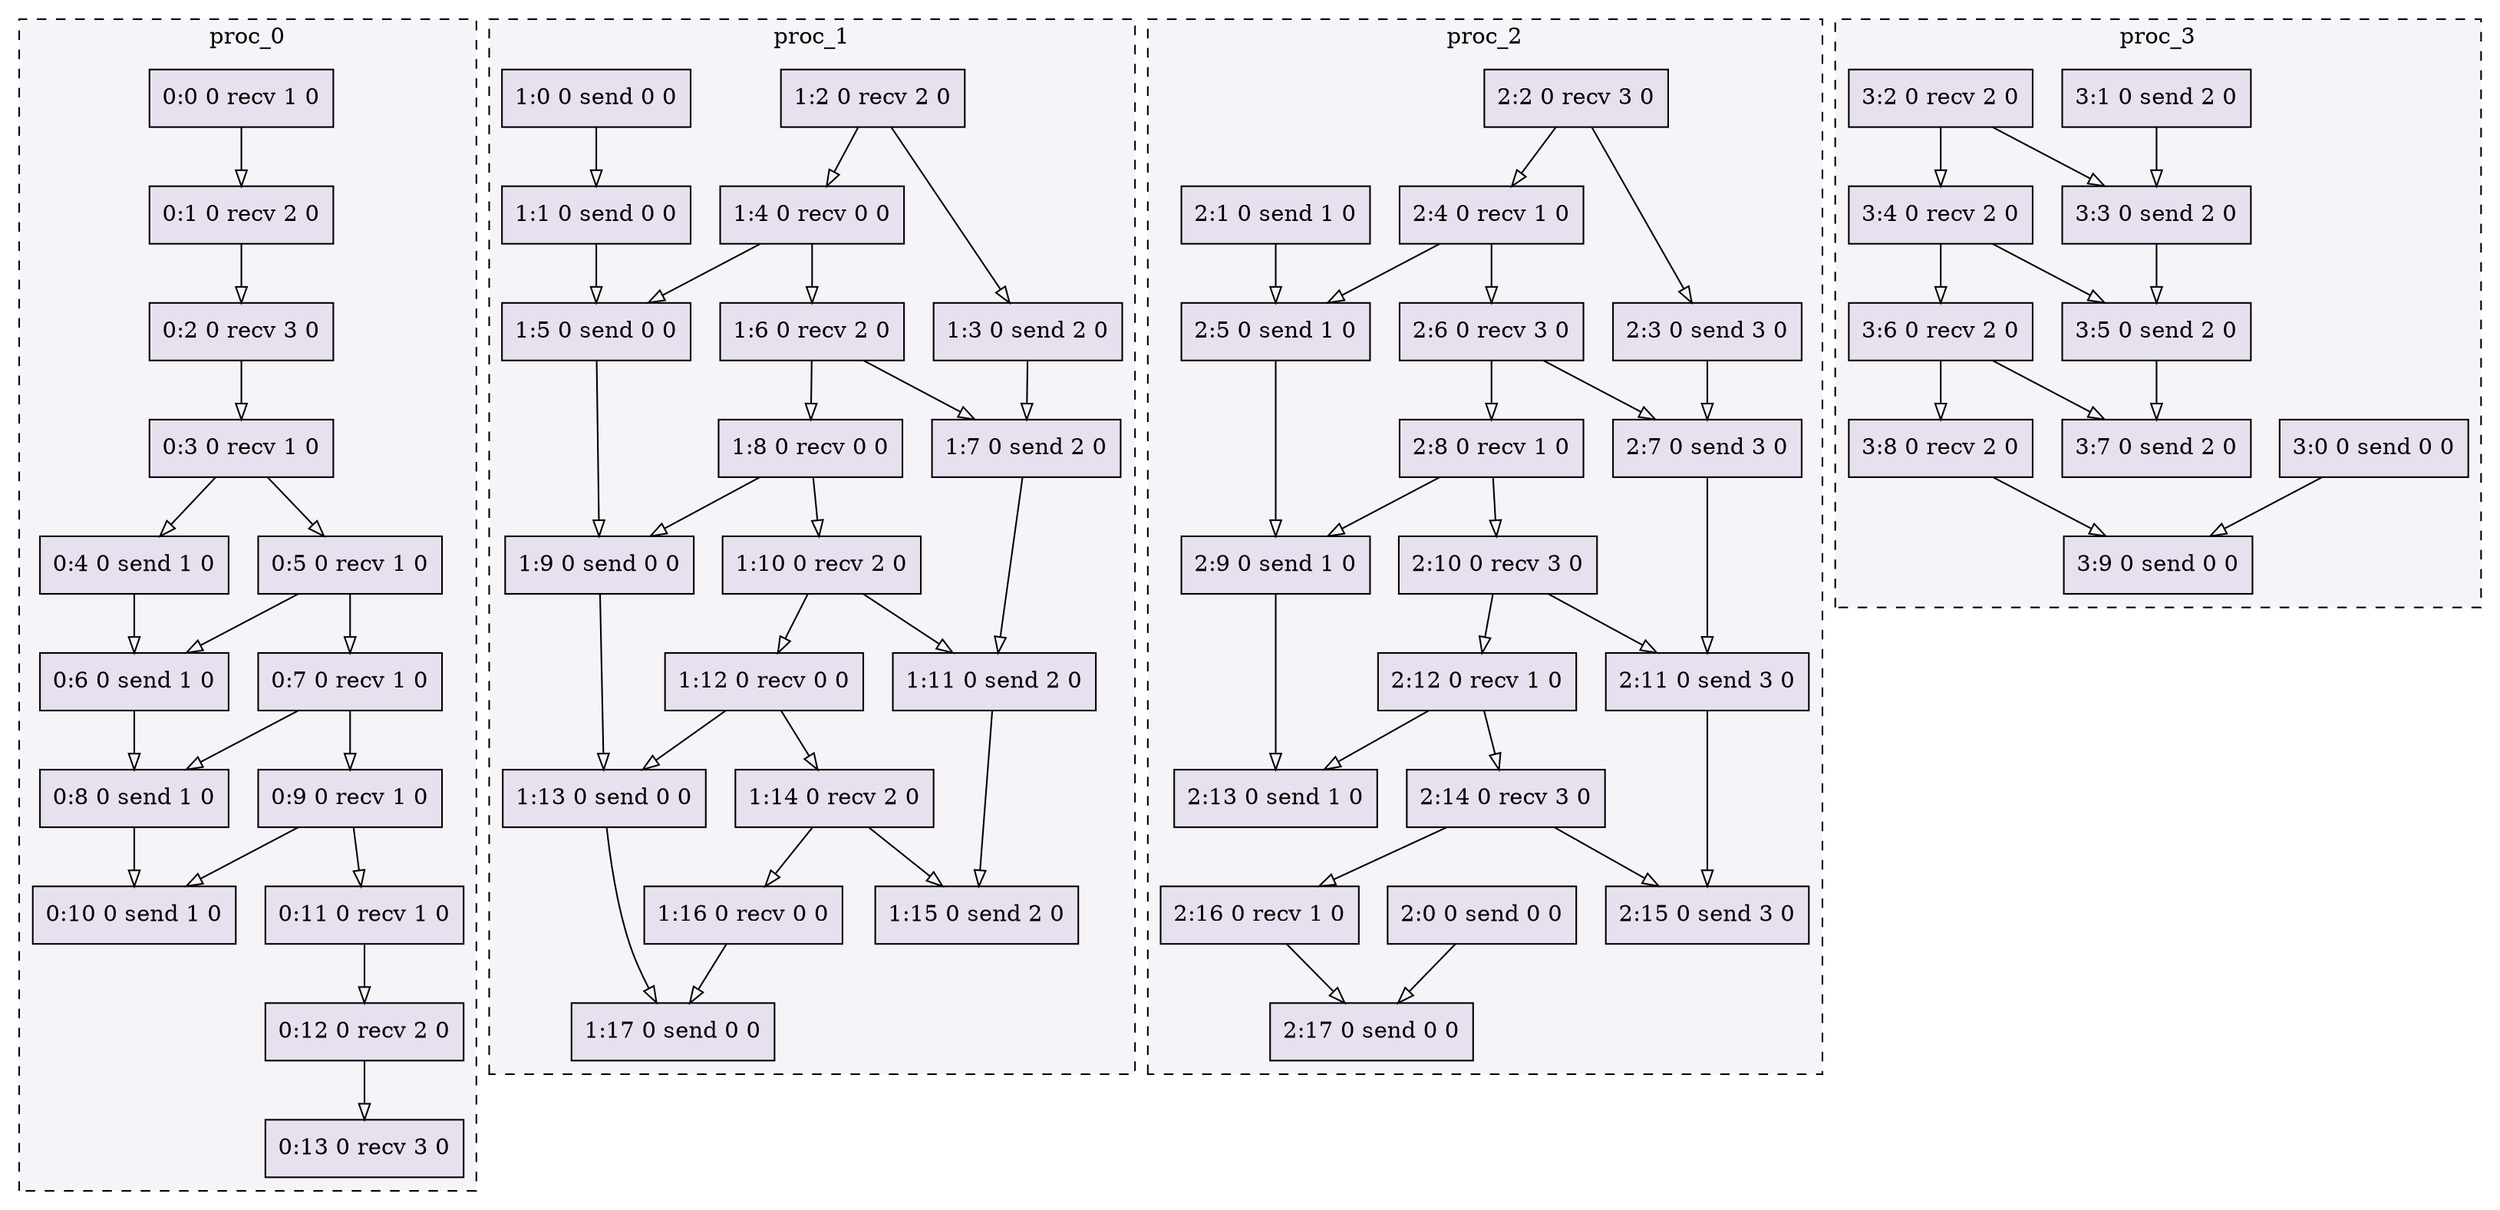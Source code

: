 digraph{node[shape=record style=filled colorscheme=purd9 fillcolor=2];subgraph cluster0{style=dashed;colorscheme=purd9;bgcolor=1;edge[arrowhead=empty];label=proc_0;0[label="0:0 0 recv 1 0"];1[label="0:1 0 recv 2 0"];2[label="0:2 0 recv 3 0"];3[label="0:3 0 recv 1 0"];4[label="0:4 0 send 1 0"];5[label="0:5 0 recv 1 0"];6[label="0:6 0 send 1 0"];7[label="0:7 0 recv 1 0"];8[label="0:8 0 send 1 0"];9[label="0:9 0 recv 1 0"];10[label="0:10 0 send 1 0"];11[label="0:11 0 recv 1 0"];12[label="0:12 0 recv 2 0"];13[label="0:13 0 recv 3 0"];0->1;1->2;2->3;3->4;3->5;5->6;4->6;5->7;7->8;6->8;7->9;9->10;8->10;9->11;11->12;12->13;}subgraph cluster1{style=dashed;colorscheme=purd9;bgcolor=1;edge[arrowhead=empty];label=proc_1;14[label="1:0 0 send 0 0"];15[label="1:1 0 send 0 0"];16[label="1:2 0 recv 2 0"];17[label="1:3 0 send 2 0"];18[label="1:4 0 recv 0 0"];19[label="1:5 0 send 0 0"];20[label="1:6 0 recv 2 0"];21[label="1:7 0 send 2 0"];22[label="1:8 0 recv 0 0"];23[label="1:9 0 send 0 0"];24[label="1:10 0 recv 2 0"];25[label="1:11 0 send 2 0"];26[label="1:12 0 recv 0 0"];27[label="1:13 0 send 0 0"];28[label="1:14 0 recv 2 0"];29[label="1:15 0 send 2 0"];30[label="1:16 0 recv 0 0"];31[label="1:17 0 send 0 0"];14->15;16->17;16->18;18->19;15->19;18->20;20->21;17->21;20->22;22->23;19->23;22->24;24->25;21->25;24->26;26->27;23->27;26->28;28->29;25->29;28->30;30->31;27->31;}subgraph cluster2{style=dashed;colorscheme=purd9;bgcolor=1;edge[arrowhead=empty];label=proc_2;32[label="2:0 0 send 0 0"];33[label="2:1 0 send 1 0"];34[label="2:2 0 recv 3 0"];35[label="2:3 0 send 3 0"];36[label="2:4 0 recv 1 0"];37[label="2:5 0 send 1 0"];38[label="2:6 0 recv 3 0"];39[label="2:7 0 send 3 0"];40[label="2:8 0 recv 1 0"];41[label="2:9 0 send 1 0"];42[label="2:10 0 recv 3 0"];43[label="2:11 0 send 3 0"];44[label="2:12 0 recv 1 0"];45[label="2:13 0 send 1 0"];46[label="2:14 0 recv 3 0"];47[label="2:15 0 send 3 0"];48[label="2:16 0 recv 1 0"];49[label="2:17 0 send 0 0"];34->35;34->36;36->37;33->37;36->38;38->39;35->39;38->40;40->41;37->41;40->42;42->43;39->43;42->44;44->45;41->45;44->46;46->47;43->47;46->48;48->49;32->49;}subgraph cluster3{style=dashed;colorscheme=purd9;bgcolor=1;edge[arrowhead=empty];label=proc_3;50[label="3:0 0 send 0 0"];51[label="3:1 0 send 2 0"];52[label="3:2 0 recv 2 0"];53[label="3:3 0 send 2 0"];54[label="3:4 0 recv 2 0"];55[label="3:5 0 send 2 0"];56[label="3:6 0 recv 2 0"];57[label="3:7 0 send 2 0"];58[label="3:8 0 recv 2 0"];59[label="3:9 0 send 0 0"];52->53;51->53;52->54;54->55;53->55;54->56;56->57;55->57;56->58;58->59;50->59;}}